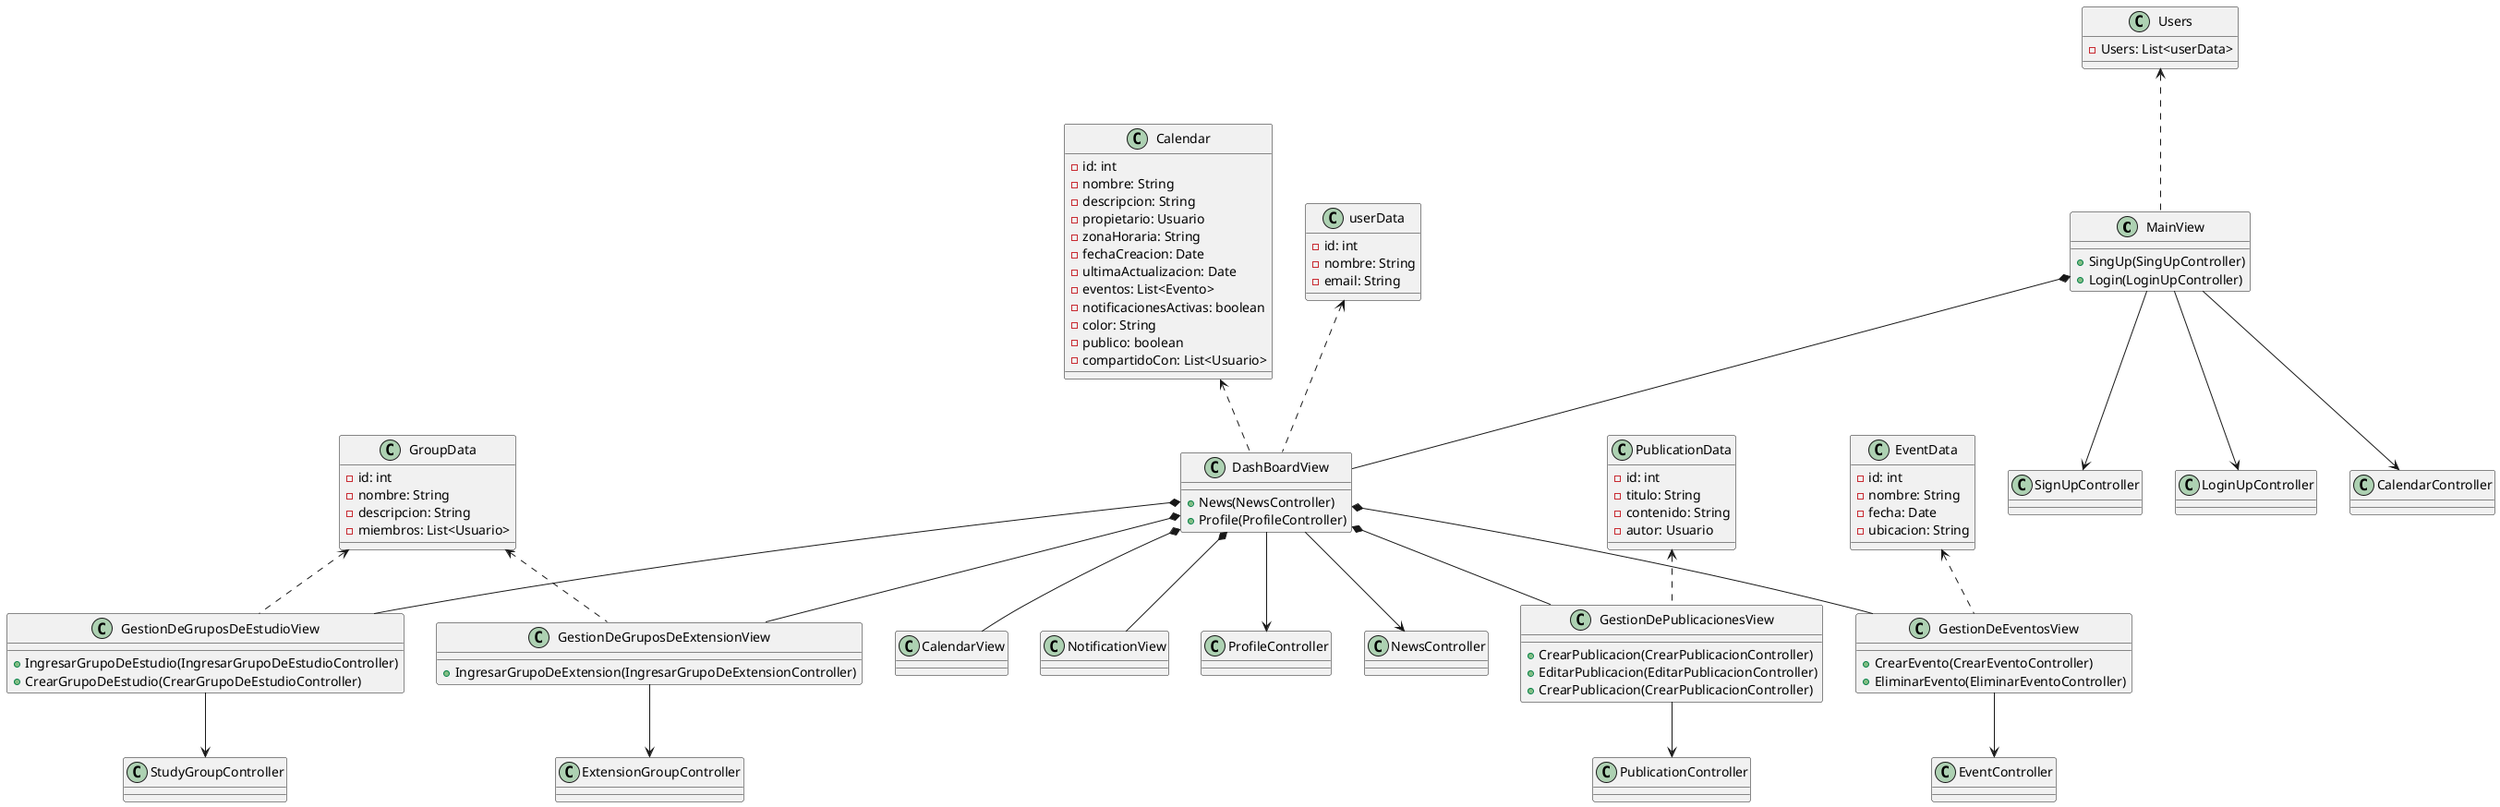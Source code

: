 @startuml Diagrama de clases de analisis

class MainView {
 +SingUp(SingUpController)
 +Login(LoginUpController)
}
class GestionDeGruposDeEstudioView {
+IngresarGrupoDeEstudio(IngresarGrupoDeEstudioController)
+CrearGrupoDeEstudio(CrearGrupoDeEstudioController)
}
class GestionDeGruposDeExtensionView {
+IngresarGrupoDeExtension(IngresarGrupoDeExtensionController)
}
class DashBoardView {
+News(NewsController)
+Profile(ProfileController)
}
class CalendarView {
}
class NotificationView {
}
class GestionDePublicacionesView {
+CrearPublicacion(CrearPublicacionController)
+EditarPublicacion(EditarPublicacionController)
+CrearPublicacion(CrearPublicacionController)
}
class GestionDeEventosView {
+CrearEvento(CrearEventoController)
+EliminarEvento(EliminarEventoController)
}

class SignUpController
class LoginUpController
class PublicationController
class EventController
class ProfileController
class NewsController
class StudyGroupController
class ExtensionGroupController
class CalendarController

class Users{
- Users: List<userData>
}

class userData {
  -id: int
  -nombre: String
  -email: String
}

class PublicationData {
  -id: int
  -titulo: String
  -contenido: String
  -autor: Usuario
}

class EventData {
  -id: int
  -nombre: String
  -fecha: Date
  -ubicacion: String
}


class GroupData {
  -id: int
  -nombre: String
  -descripcion: String
  -miembros: List<Usuario>
}

class Calendar {
  -id: int
  -nombre: String
  -descripcion: String
  -propietario: Usuario
  -zonaHoraria: String
  -fechaCreacion: Date
  -ultimaActualizacion: Date
  -eventos: List<Evento>
  -notificacionesActivas: boolean
  -color: String
  -publico: boolean
  -compartidoCon: List<Usuario>
}

Users <.. MainView

userData <.. DashBoardView
Calendar <.. DashBoardView
PublicationData <.. GestionDePublicacionesView
EventData <.. GestionDeEventosView
GroupData <.. GestionDeGruposDeEstudioView
GroupData <.. GestionDeGruposDeExtensionView




GestionDeGruposDeEstudioView --> StudyGroupController

GestionDeGruposDeExtensionView --> ExtensionGroupController

MainView --> SignUpController
MainView --> LoginUpController
MainView --> CalendarController

GestionDePublicacionesView -->PublicationController

GestionDeEventosView --> EventController

DashBoardView --> ProfileController
DashBoardView --> NewsController


MainView *-- DashBoardView
DashBoardView *-- CalendarView
DashBoardView *-- GestionDeGruposDeEstudioView
DashBoardView *-- GestionDeGruposDeExtensionView
DashBoardView *-- NotificationView
DashBoardView *-- GestionDePublicacionesView
DashBoardView *-- GestionDeEventosView


@enduml